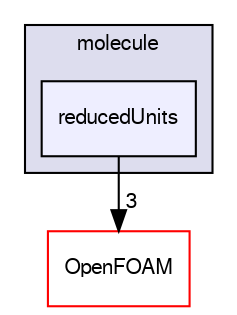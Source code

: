 digraph "src/lagrangian/molecularDynamics/molecule/reducedUnits" {
  bgcolor=transparent;
  compound=true
  node [ fontsize="10", fontname="FreeSans"];
  edge [ labelfontsize="10", labelfontname="FreeSans"];
  subgraph clusterdir_9c91f16e68bfa950e60056a05e24ffb3 {
    graph [ bgcolor="#ddddee", pencolor="black", label="molecule" fontname="FreeSans", fontsize="10", URL="dir_9c91f16e68bfa950e60056a05e24ffb3.html"]
  dir_775a932ad4f9719d28a59a3c8c885aea [shape=box, label="reducedUnits", style="filled", fillcolor="#eeeeff", pencolor="black", URL="dir_775a932ad4f9719d28a59a3c8c885aea.html"];
  }
  dir_c5473ff19b20e6ec4dfe5c310b3778a8 [shape=box label="OpenFOAM" color="red" URL="dir_c5473ff19b20e6ec4dfe5c310b3778a8.html"];
  dir_775a932ad4f9719d28a59a3c8c885aea->dir_c5473ff19b20e6ec4dfe5c310b3778a8 [headlabel="3", labeldistance=1.5 headhref="dir_001458_001706.html"];
}
